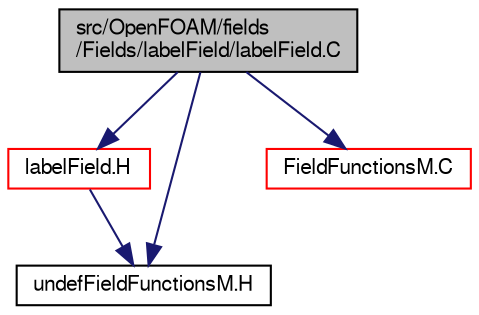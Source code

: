 digraph "src/OpenFOAM/fields/Fields/labelField/labelField.C"
{
  bgcolor="transparent";
  edge [fontname="FreeSans",fontsize="10",labelfontname="FreeSans",labelfontsize="10"];
  node [fontname="FreeSans",fontsize="10",shape=record];
  Node0 [label="src/OpenFOAM/fields\l/Fields/labelField/labelField.C",height=0.2,width=0.4,color="black", fillcolor="grey75", style="filled", fontcolor="black"];
  Node0 -> Node1 [color="midnightblue",fontsize="10",style="solid",fontname="FreeSans"];
  Node1 [label="labelField.H",height=0.2,width=0.4,color="red",URL="$a09614.html"];
  Node1 -> Node80 [color="midnightblue",fontsize="10",style="solid",fontname="FreeSans"];
  Node80 [label="undefFieldFunctionsM.H",height=0.2,width=0.4,color="black",URL="$a09605.html"];
  Node0 -> Node82 [color="midnightblue",fontsize="10",style="solid",fontname="FreeSans"];
  Node82 [label="FieldFunctionsM.C",height=0.2,width=0.4,color="red",URL="$a09584.html"];
  Node0 -> Node80 [color="midnightblue",fontsize="10",style="solid",fontname="FreeSans"];
}
